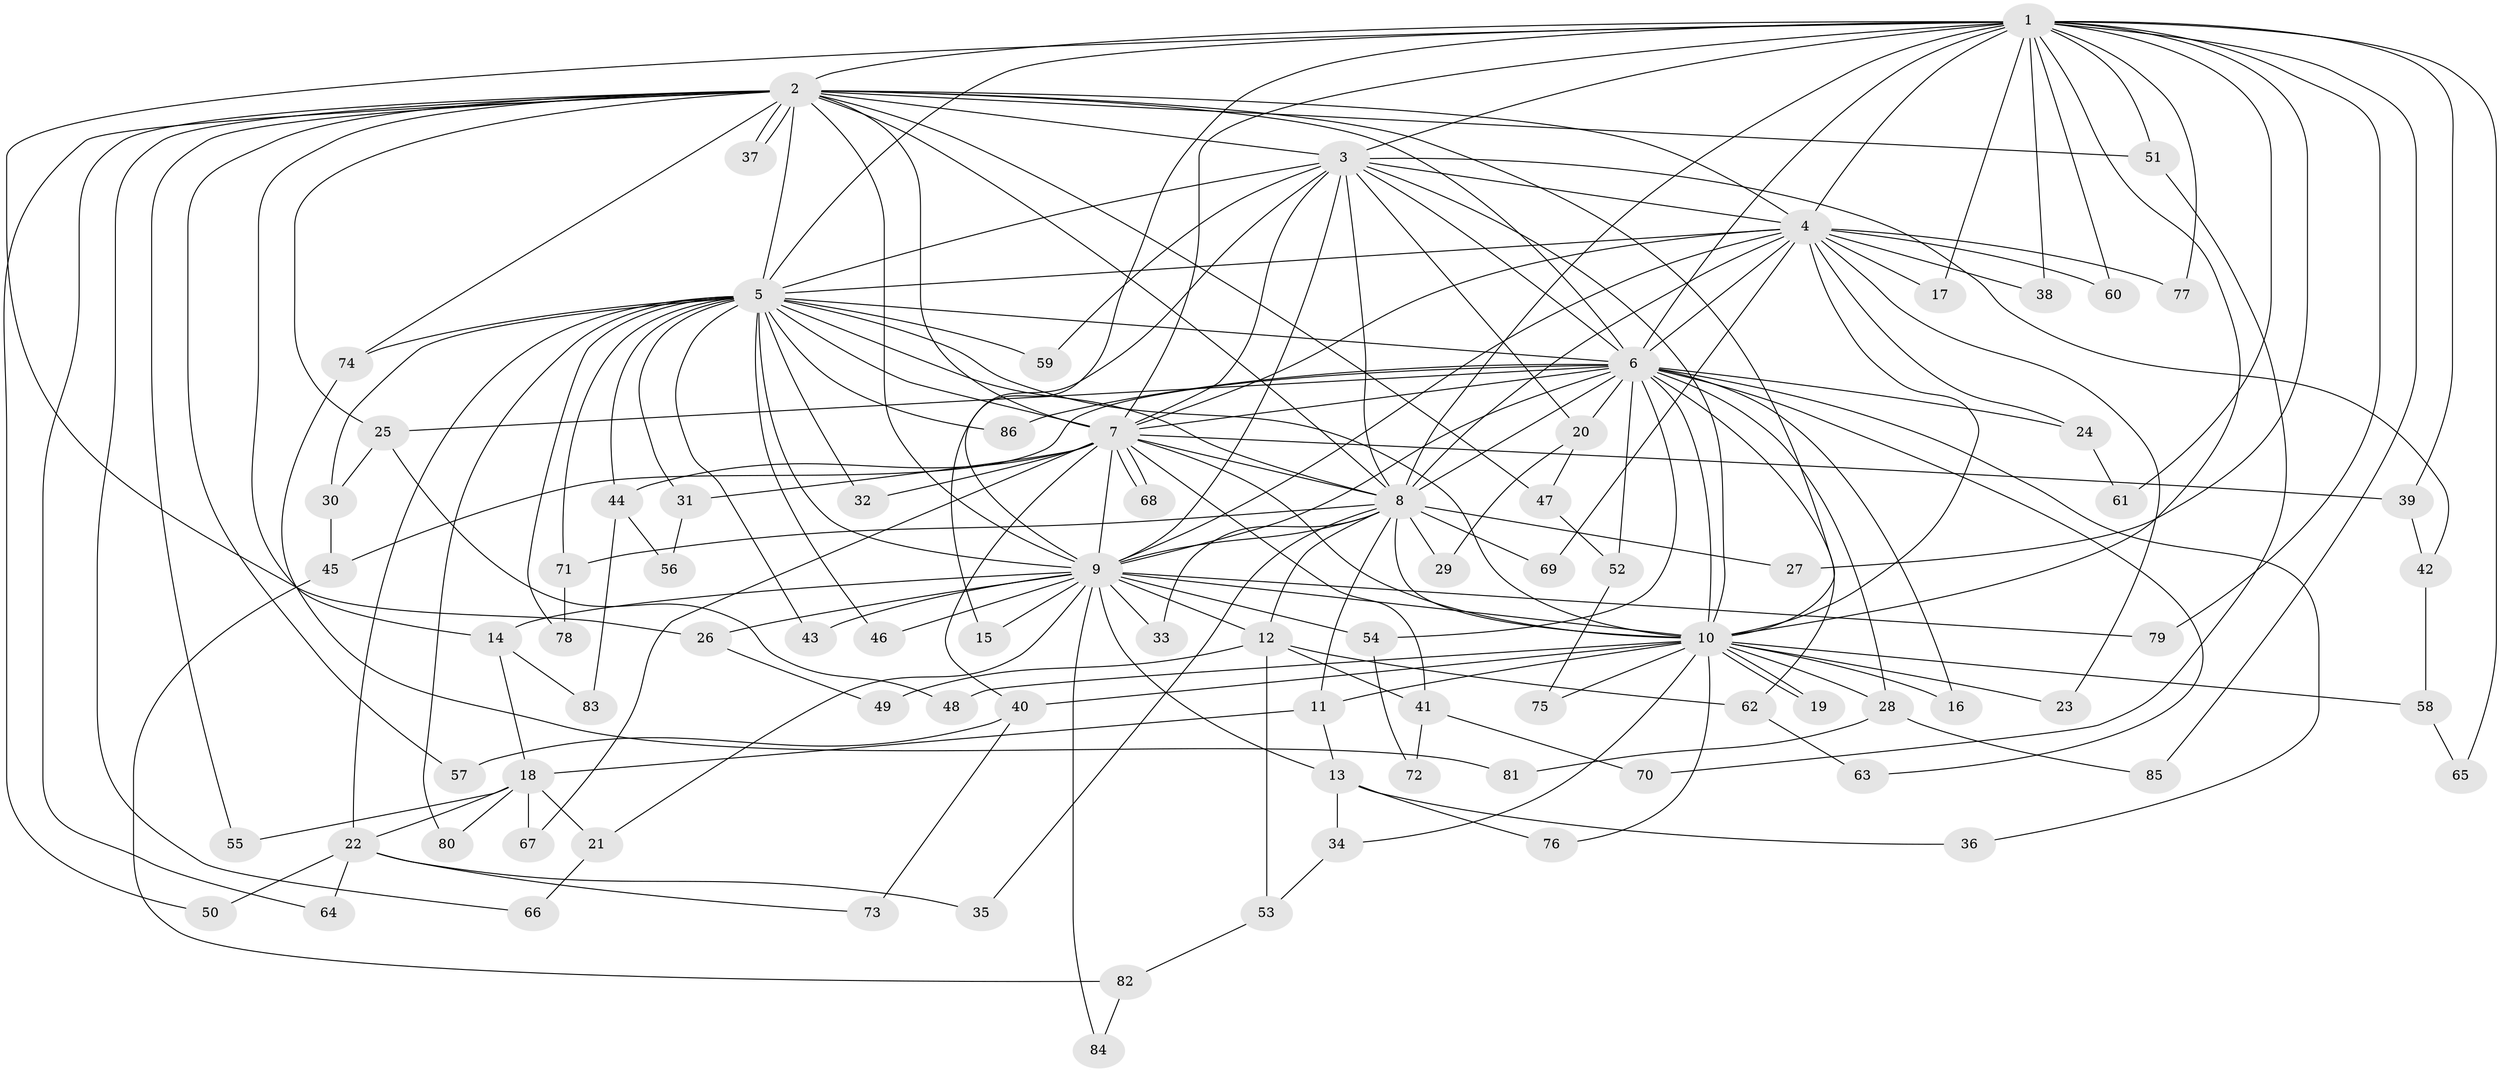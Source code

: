 // coarse degree distribution, {14: 0.05555555555555555, 15: 0.05555555555555555, 10: 0.027777777777777776, 11: 0.05555555555555555, 13: 0.027777777777777776, 17: 0.027777777777777776, 5: 0.16666666666666666, 4: 0.1388888888888889, 1: 0.08333333333333333, 3: 0.1388888888888889, 2: 0.2222222222222222}
// Generated by graph-tools (version 1.1) at 2025/49/03/04/25 22:49:30]
// undirected, 86 vertices, 197 edges
graph export_dot {
  node [color=gray90,style=filled];
  1;
  2;
  3;
  4;
  5;
  6;
  7;
  8;
  9;
  10;
  11;
  12;
  13;
  14;
  15;
  16;
  17;
  18;
  19;
  20;
  21;
  22;
  23;
  24;
  25;
  26;
  27;
  28;
  29;
  30;
  31;
  32;
  33;
  34;
  35;
  36;
  37;
  38;
  39;
  40;
  41;
  42;
  43;
  44;
  45;
  46;
  47;
  48;
  49;
  50;
  51;
  52;
  53;
  54;
  55;
  56;
  57;
  58;
  59;
  60;
  61;
  62;
  63;
  64;
  65;
  66;
  67;
  68;
  69;
  70;
  71;
  72;
  73;
  74;
  75;
  76;
  77;
  78;
  79;
  80;
  81;
  82;
  83;
  84;
  85;
  86;
  1 -- 2;
  1 -- 3;
  1 -- 4;
  1 -- 5;
  1 -- 6;
  1 -- 7;
  1 -- 8;
  1 -- 9;
  1 -- 10;
  1 -- 17;
  1 -- 26;
  1 -- 27;
  1 -- 38;
  1 -- 39;
  1 -- 51;
  1 -- 60;
  1 -- 61;
  1 -- 65;
  1 -- 77;
  1 -- 79;
  1 -- 85;
  2 -- 3;
  2 -- 4;
  2 -- 5;
  2 -- 6;
  2 -- 7;
  2 -- 8;
  2 -- 9;
  2 -- 10;
  2 -- 14;
  2 -- 25;
  2 -- 37;
  2 -- 37;
  2 -- 47;
  2 -- 50;
  2 -- 51;
  2 -- 55;
  2 -- 57;
  2 -- 64;
  2 -- 66;
  2 -- 74;
  3 -- 4;
  3 -- 5;
  3 -- 6;
  3 -- 7;
  3 -- 8;
  3 -- 9;
  3 -- 10;
  3 -- 15;
  3 -- 20;
  3 -- 42;
  3 -- 59;
  4 -- 5;
  4 -- 6;
  4 -- 7;
  4 -- 8;
  4 -- 9;
  4 -- 10;
  4 -- 17;
  4 -- 23;
  4 -- 24;
  4 -- 38;
  4 -- 60;
  4 -- 69;
  4 -- 77;
  5 -- 6;
  5 -- 7;
  5 -- 8;
  5 -- 9;
  5 -- 10;
  5 -- 22;
  5 -- 30;
  5 -- 31;
  5 -- 32;
  5 -- 43;
  5 -- 44;
  5 -- 46;
  5 -- 59;
  5 -- 71;
  5 -- 74;
  5 -- 78;
  5 -- 80;
  5 -- 86;
  6 -- 7;
  6 -- 8;
  6 -- 9;
  6 -- 10;
  6 -- 16;
  6 -- 20;
  6 -- 24;
  6 -- 25;
  6 -- 28;
  6 -- 36;
  6 -- 45;
  6 -- 52;
  6 -- 54;
  6 -- 62;
  6 -- 63;
  6 -- 86;
  7 -- 8;
  7 -- 9;
  7 -- 10;
  7 -- 31;
  7 -- 32;
  7 -- 39;
  7 -- 40;
  7 -- 41;
  7 -- 44;
  7 -- 67;
  7 -- 68;
  7 -- 68;
  8 -- 9;
  8 -- 10;
  8 -- 11;
  8 -- 12;
  8 -- 27;
  8 -- 29;
  8 -- 33;
  8 -- 35;
  8 -- 69;
  8 -- 71;
  9 -- 10;
  9 -- 12;
  9 -- 13;
  9 -- 14;
  9 -- 15;
  9 -- 21;
  9 -- 26;
  9 -- 33;
  9 -- 43;
  9 -- 46;
  9 -- 54;
  9 -- 79;
  9 -- 84;
  10 -- 11;
  10 -- 16;
  10 -- 19;
  10 -- 19;
  10 -- 23;
  10 -- 28;
  10 -- 34;
  10 -- 40;
  10 -- 48;
  10 -- 58;
  10 -- 75;
  10 -- 76;
  11 -- 13;
  11 -- 18;
  12 -- 41;
  12 -- 49;
  12 -- 53;
  12 -- 62;
  13 -- 34;
  13 -- 36;
  13 -- 76;
  14 -- 18;
  14 -- 83;
  18 -- 21;
  18 -- 22;
  18 -- 55;
  18 -- 67;
  18 -- 80;
  20 -- 29;
  20 -- 47;
  21 -- 66;
  22 -- 35;
  22 -- 50;
  22 -- 64;
  22 -- 73;
  24 -- 61;
  25 -- 30;
  25 -- 48;
  26 -- 49;
  28 -- 81;
  28 -- 85;
  30 -- 45;
  31 -- 56;
  34 -- 53;
  39 -- 42;
  40 -- 57;
  40 -- 73;
  41 -- 70;
  41 -- 72;
  42 -- 58;
  44 -- 56;
  44 -- 83;
  45 -- 82;
  47 -- 52;
  51 -- 70;
  52 -- 75;
  53 -- 82;
  54 -- 72;
  58 -- 65;
  62 -- 63;
  71 -- 78;
  74 -- 81;
  82 -- 84;
}
